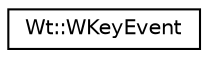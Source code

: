 digraph "Graphical Class Hierarchy"
{
 // LATEX_PDF_SIZE
  edge [fontname="Helvetica",fontsize="10",labelfontname="Helvetica",labelfontsize="10"];
  node [fontname="Helvetica",fontsize="10",shape=record];
  rankdir="LR";
  Node0 [label="Wt::WKeyEvent",height=0.2,width=0.4,color="black", fillcolor="white", style="filled",URL="$classWt_1_1WKeyEvent.html",tooltip="A class providing details for a keyboard event."];
}
